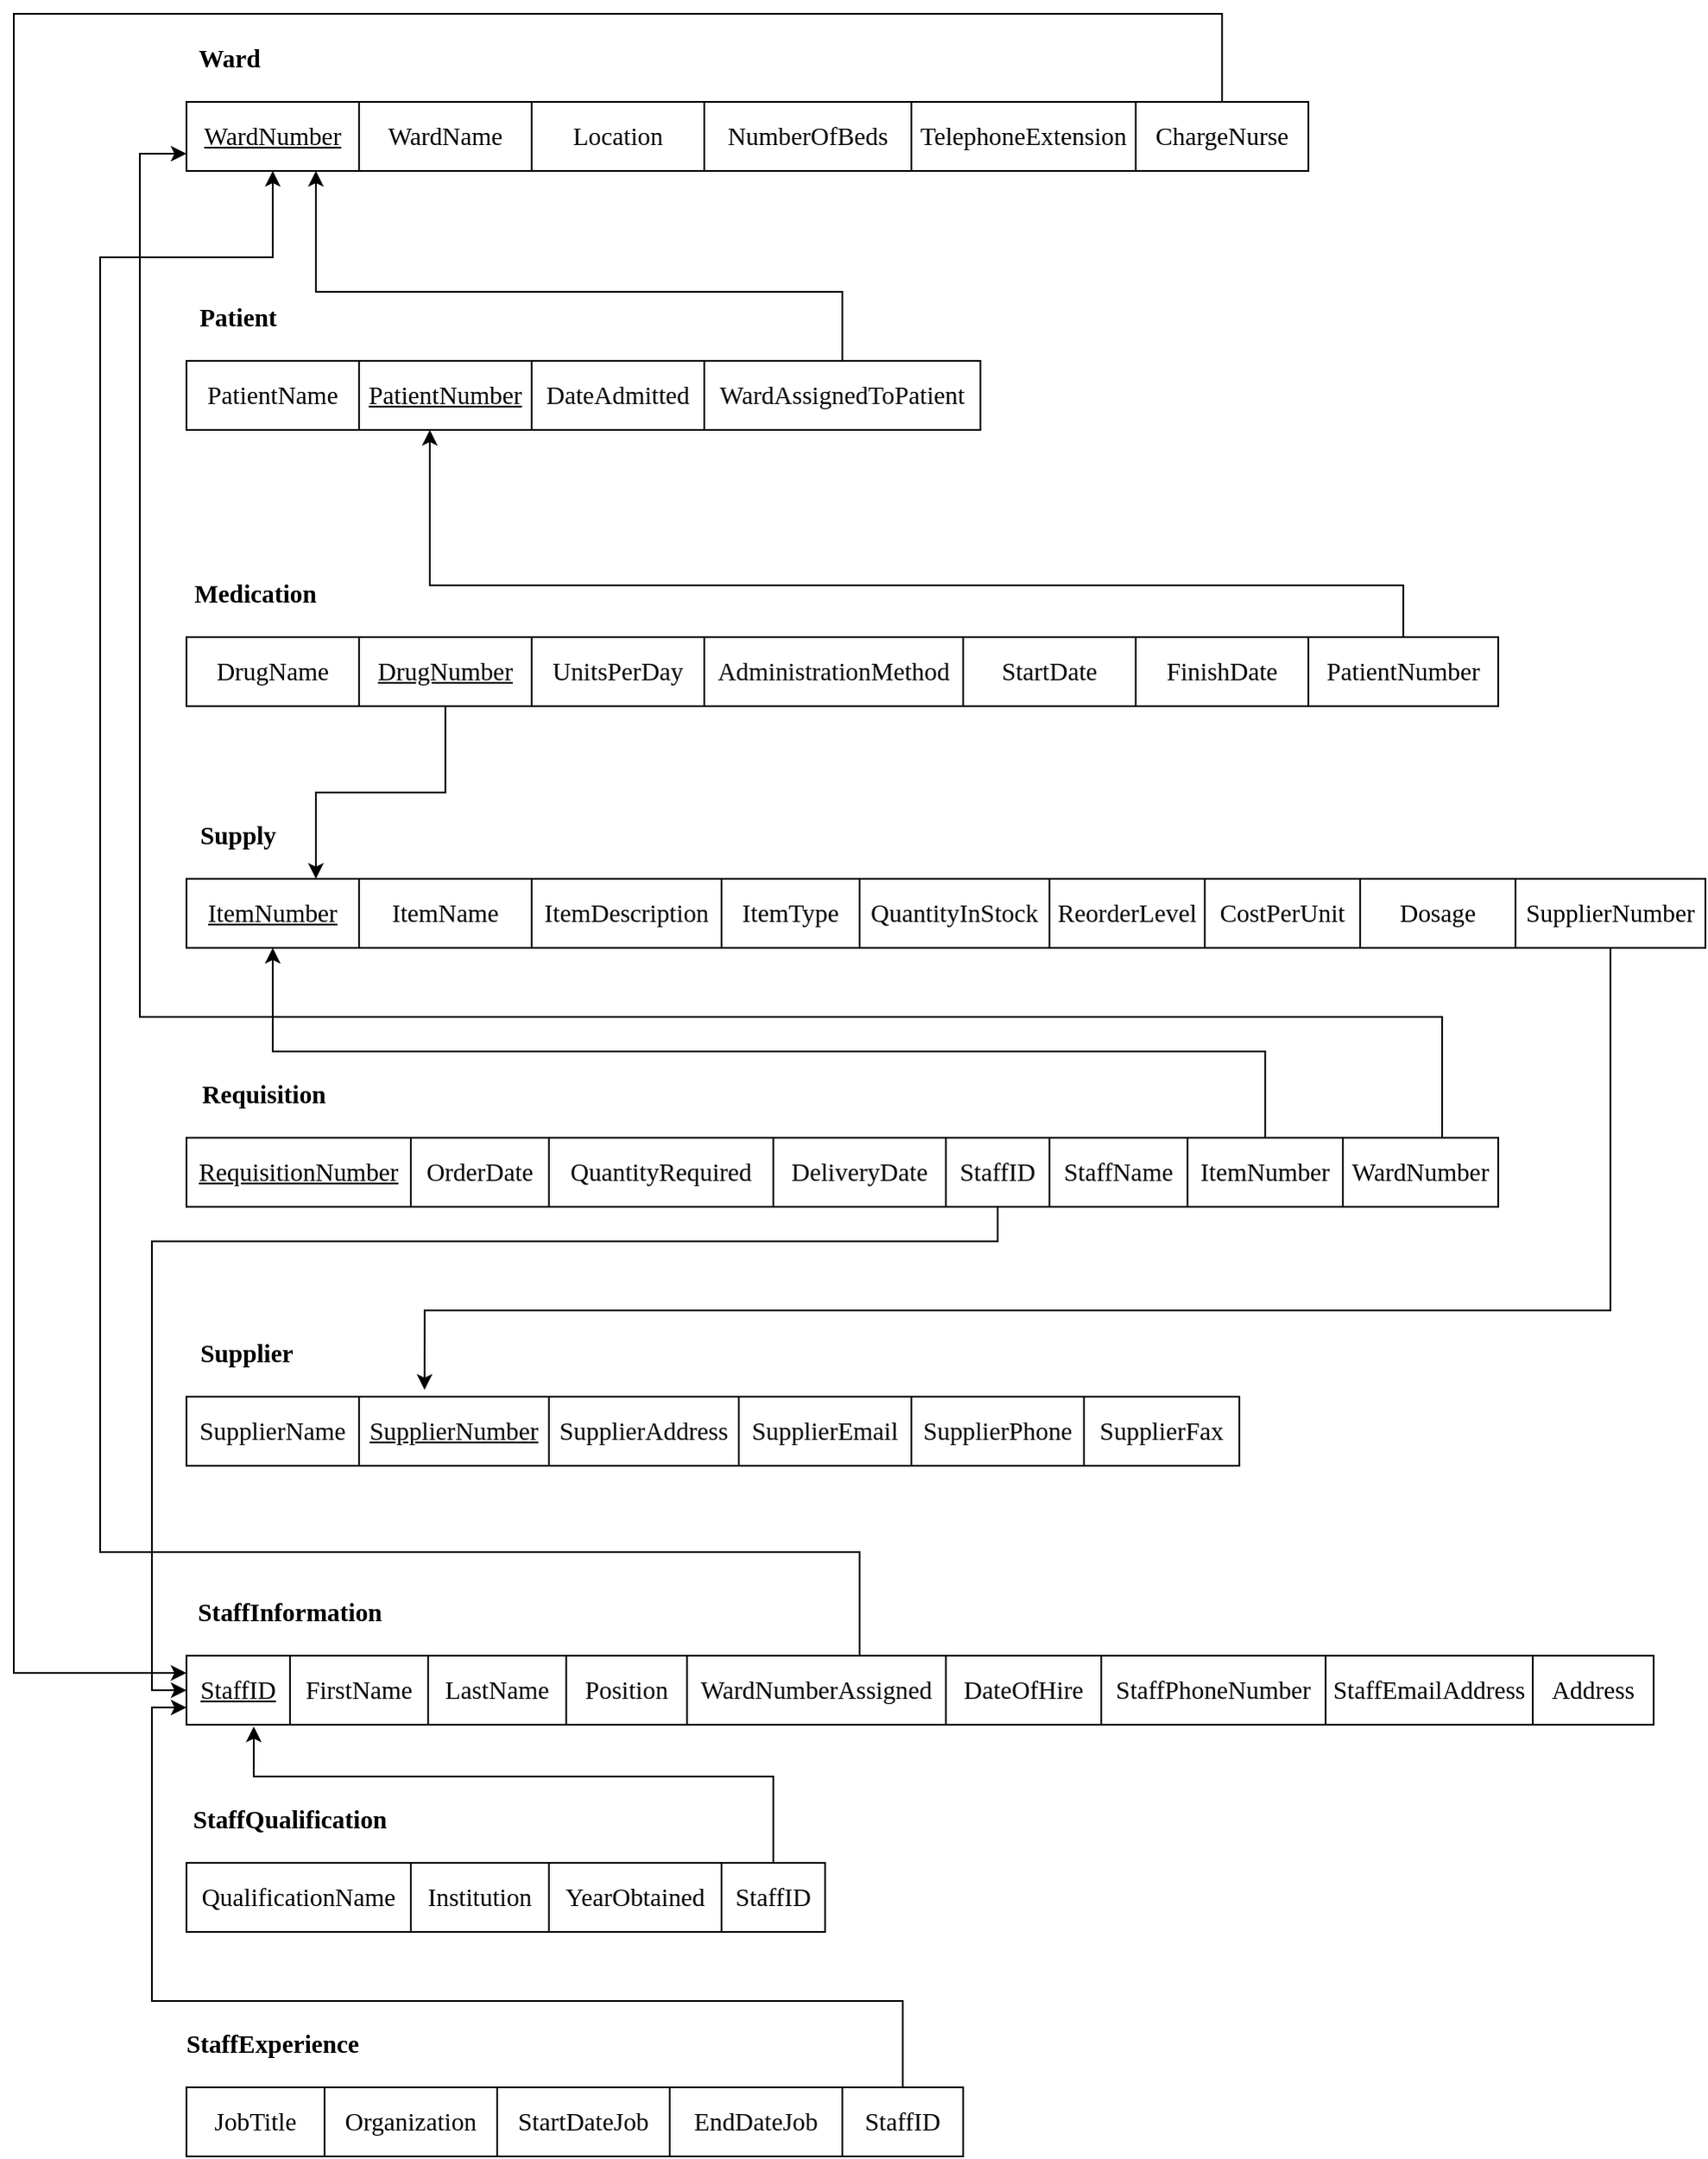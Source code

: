 <mxfile version="24.7.6">
  <diagram name="Page-1" id="jv1WP5SFTOlsAFJKKrRS">
    <mxGraphModel dx="3194" dy="1220" grid="0" gridSize="10" guides="1" tooltips="1" connect="1" arrows="1" fold="1" page="0" pageScale="1" pageWidth="850" pageHeight="1100" math="0" shadow="0">
      <root>
        <mxCell id="0" />
        <mxCell id="1" parent="0" />
        <mxCell id="ffuD4Am85o0PFUtIcCjc-2" value="&lt;meta charset=&quot;utf-8&quot;&gt;&lt;b id=&quot;docs-internal-guid-bde5469b-7fff-7dce-664b-73f8a101485c&quot; style=&quot;font-weight:normal;&quot;&gt;&lt;span style=&quot;font-size:11pt;font-family:&#39;Times New Roman&#39;,serif;color:#000000;background-color:transparent;font-weight:700;font-style:normal;font-variant:normal;text-decoration:none;vertical-align:baseline;white-space:pre;white-space:pre-wrap;&quot;&gt;Ward&lt;/span&gt;&lt;/b&gt;" style="text;html=1;align=center;verticalAlign=middle;whiteSpace=wrap;rounded=0;" parent="1" vertex="1">
          <mxGeometry x="30" y="40" width="50" height="30" as="geometry" />
        </mxCell>
        <mxCell id="ffuD4Am85o0PFUtIcCjc-3" value="&lt;span id=&quot;docs-internal-guid-41e13239-7fff-9dc4-43fc-0397a274672e&quot;&gt;&lt;span style=&quot;font-size: 11pt; font-family: &amp;quot;Times New Roman&amp;quot;, serif; background-color: transparent; font-variant-numeric: normal; font-variant-east-asian: normal; font-variant-alternates: normal; font-variant-position: normal; vertical-align: baseline; white-space-collapse: preserve;&quot;&gt;&lt;u&gt;WardNumber&lt;/u&gt;&lt;/span&gt;&lt;/span&gt;" style="rounded=0;whiteSpace=wrap;html=1;" parent="1" vertex="1">
          <mxGeometry x="30" y="80" width="100" height="40" as="geometry" />
        </mxCell>
        <mxCell id="ffuD4Am85o0PFUtIcCjc-4" value="&lt;span id=&quot;docs-internal-guid-fb7d3a1a-7fff-599e-5747-c892ab07156f&quot;&gt;&lt;span style=&quot;font-size: 11pt; font-family: &amp;quot;Times New Roman&amp;quot;, serif; background-color: transparent; font-variant-numeric: normal; font-variant-east-asian: normal; font-variant-alternates: normal; font-variant-position: normal; vertical-align: baseline; white-space-collapse: preserve;&quot;&gt;WardName&lt;/span&gt;&lt;/span&gt;" style="rounded=0;whiteSpace=wrap;html=1;" parent="1" vertex="1">
          <mxGeometry x="130" y="80" width="100" height="40" as="geometry" />
        </mxCell>
        <mxCell id="ffuD4Am85o0PFUtIcCjc-5" value="&lt;meta charset=&quot;utf-8&quot;&gt;&lt;b id=&quot;docs-internal-guid-17d0bb5a-7fff-77f2-faf1-413f0fad0dd0&quot; style=&quot;font-weight:normal;&quot;&gt;&lt;span style=&quot;font-size:11pt;font-family:&#39;Times New Roman&#39;,serif;color:#000000;background-color:transparent;font-weight:400;font-style:normal;font-variant:normal;text-decoration:none;vertical-align:baseline;white-space:pre;white-space:pre-wrap;&quot;&gt;Location&lt;/span&gt;&lt;/b&gt;" style="rounded=0;whiteSpace=wrap;html=1;" parent="1" vertex="1">
          <mxGeometry x="230" y="80" width="100" height="40" as="geometry" />
        </mxCell>
        <mxCell id="ffuD4Am85o0PFUtIcCjc-6" value="&lt;span id=&quot;docs-internal-guid-749a694e-7fff-8c47-843a-2599ee7819ce&quot;&gt;&lt;span style=&quot;font-size: 11pt; font-family: &amp;quot;Times New Roman&amp;quot;, serif; background-color: transparent; font-variant-numeric: normal; font-variant-east-asian: normal; font-variant-alternates: normal; font-variant-position: normal; vertical-align: baseline; white-space-collapse: preserve;&quot;&gt;NumberOfBeds&lt;/span&gt;&lt;/span&gt;" style="rounded=0;whiteSpace=wrap;html=1;" parent="1" vertex="1">
          <mxGeometry x="330" y="80" width="120" height="40" as="geometry" />
        </mxCell>
        <mxCell id="ffuD4Am85o0PFUtIcCjc-7" value="&lt;meta charset=&quot;utf-8&quot;&gt;&lt;b id=&quot;docs-internal-guid-7ae848d3-7fff-ab5d-6d83-be9697c6601c&quot; style=&quot;font-weight:normal;&quot;&gt;&lt;span style=&quot;font-size:11pt;font-family:&#39;Times New Roman&#39;,serif;color:#000000;background-color:transparent;font-weight:400;font-style:normal;font-variant:normal;text-decoration:none;vertical-align:baseline;white-space:pre;white-space:pre-wrap;&quot;&gt;TelephoneExtension&lt;/span&gt;&lt;/b&gt;" style="rounded=0;whiteSpace=wrap;html=1;" parent="1" vertex="1">
          <mxGeometry x="450" y="80" width="130" height="40" as="geometry" />
        </mxCell>
        <mxCell id="rEgYpryy_l66ZQ5Qum7H-7" style="edgeStyle=orthogonalEdgeStyle;rounded=0;orthogonalLoop=1;jettySize=auto;html=1;exitX=0.5;exitY=0;exitDx=0;exitDy=0;entryX=0;entryY=0.25;entryDx=0;entryDy=0;" edge="1" parent="1" source="ffuD4Am85o0PFUtIcCjc-8" target="ffuD4Am85o0PFUtIcCjc-60">
          <mxGeometry relative="1" as="geometry">
            <Array as="points">
              <mxPoint x="630" y="29" />
              <mxPoint x="-70" y="29" />
              <mxPoint x="-70" y="990" />
            </Array>
          </mxGeometry>
        </mxCell>
        <mxCell id="ffuD4Am85o0PFUtIcCjc-8" value="&lt;span id=&quot;docs-internal-guid-e61e535e-7fff-3cc0-13ae-21c7ba08b368&quot;&gt;&lt;span style=&quot;font-size: 11pt; font-family: &amp;quot;Times New Roman&amp;quot;, serif; background-color: transparent; font-variant-numeric: normal; font-variant-east-asian: normal; font-variant-alternates: normal; font-variant-position: normal; vertical-align: baseline; white-space-collapse: preserve;&quot;&gt;ChargeNurse&lt;/span&gt;&lt;/span&gt;" style="rounded=0;whiteSpace=wrap;html=1;fillColor=#FFFFFF;" parent="1" vertex="1">
          <mxGeometry x="580" y="80" width="100" height="40" as="geometry" />
        </mxCell>
        <mxCell id="ffuD4Am85o0PFUtIcCjc-10" value="&lt;span id=&quot;docs-internal-guid-56771546-7fff-e1c5-fb4f-1659b7dbcba8&quot;&gt;&lt;span style=&quot;font-size: 11pt; font-family: &amp;quot;Times New Roman&amp;quot;, serif; background-color: transparent; font-weight: 700; font-variant-numeric: normal; font-variant-east-asian: normal; font-variant-alternates: normal; font-variant-position: normal; vertical-align: baseline; white-space-collapse: preserve;&quot;&gt;Patient&lt;/span&gt;&lt;/span&gt;" style="text;html=1;align=center;verticalAlign=middle;whiteSpace=wrap;rounded=0;" parent="1" vertex="1">
          <mxGeometry x="30" y="190" width="60" height="30" as="geometry" />
        </mxCell>
        <mxCell id="ffuD4Am85o0PFUtIcCjc-11" value="&lt;span id=&quot;docs-internal-guid-092580f0-7fff-9e25-0f7a-073608dd31c8&quot;&gt;&lt;span style=&quot;font-size: 11pt; font-family: &amp;quot;Times New Roman&amp;quot;, serif; background-color: transparent; font-variant-numeric: normal; font-variant-east-asian: normal; font-variant-alternates: normal; font-variant-position: normal; vertical-align: baseline; white-space-collapse: preserve;&quot;&gt;PatientName&lt;/span&gt;&lt;/span&gt;" style="rounded=0;whiteSpace=wrap;html=1;" parent="1" vertex="1">
          <mxGeometry x="30" y="230" width="100" height="40" as="geometry" />
        </mxCell>
        <mxCell id="ffuD4Am85o0PFUtIcCjc-12" value="&lt;span id=&quot;docs-internal-guid-e93dbbd1-7fff-2a16-429a-38b26bf76225&quot;&gt;&lt;span style=&quot;font-size: 11pt; font-family: &amp;quot;Times New Roman&amp;quot;, serif; background-color: transparent; font-variant-numeric: normal; font-variant-east-asian: normal; font-variant-alternates: normal; font-variant-position: normal; vertical-align: baseline; white-space-collapse: preserve;&quot;&gt;&lt;u&gt;PatientNumber&lt;/u&gt;&lt;/span&gt;&lt;/span&gt;" style="rounded=0;whiteSpace=wrap;html=1;" parent="1" vertex="1">
          <mxGeometry x="130" y="230" width="100" height="40" as="geometry" />
        </mxCell>
        <mxCell id="ffuD4Am85o0PFUtIcCjc-13" value="&lt;span id=&quot;docs-internal-guid-169761a3-7fff-4d3c-7b37-3a3d9bdae963&quot;&gt;&lt;span style=&quot;font-size: 11pt; font-family: &amp;quot;Times New Roman&amp;quot;, serif; background-color: transparent; font-variant-numeric: normal; font-variant-east-asian: normal; font-variant-alternates: normal; font-variant-position: normal; vertical-align: baseline; white-space-collapse: preserve;&quot;&gt;DateAdmitted&lt;/span&gt;&lt;/span&gt;" style="rounded=0;whiteSpace=wrap;html=1;" parent="1" vertex="1">
          <mxGeometry x="230" y="230" width="100" height="40" as="geometry" />
        </mxCell>
        <mxCell id="ffuD4Am85o0PFUtIcCjc-72" style="edgeStyle=orthogonalEdgeStyle;rounded=0;orthogonalLoop=1;jettySize=auto;html=1;entryX=0.75;entryY=1;entryDx=0;entryDy=0;" parent="1" source="ffuD4Am85o0PFUtIcCjc-14" target="ffuD4Am85o0PFUtIcCjc-3" edge="1">
          <mxGeometry relative="1" as="geometry">
            <Array as="points">
              <mxPoint x="410" y="190" />
              <mxPoint x="105" y="190" />
            </Array>
          </mxGeometry>
        </mxCell>
        <mxCell id="ffuD4Am85o0PFUtIcCjc-14" value="&lt;span id=&quot;docs-internal-guid-df02c033-7fff-10c9-dca2-648c4f2e73a1&quot;&gt;&lt;span style=&quot;font-size: 11pt; font-family: &amp;quot;Times New Roman&amp;quot;, serif; background-color: transparent; font-variant-numeric: normal; font-variant-east-asian: normal; font-variant-alternates: normal; font-variant-position: normal; vertical-align: baseline; white-space-collapse: preserve;&quot;&gt;WardAssignedToPatient&lt;/span&gt;&lt;/span&gt;" style="rounded=0;whiteSpace=wrap;html=1;fillColor=#FFFFFF;" parent="1" vertex="1">
          <mxGeometry x="330" y="230" width="160" height="40" as="geometry" />
        </mxCell>
        <mxCell id="ffuD4Am85o0PFUtIcCjc-18" value="&lt;span id=&quot;docs-internal-guid-d491dd1d-7fff-1a65-8834-58b1167fa43b&quot;&gt;&lt;span style=&quot;font-size: 11pt; font-family: &amp;quot;Times New Roman&amp;quot;, serif; background-color: transparent; font-weight: 700; font-variant-numeric: normal; font-variant-east-asian: normal; font-variant-alternates: normal; font-variant-position: normal; vertical-align: baseline; white-space-collapse: preserve;&quot;&gt;Medication&lt;/span&gt;&lt;/span&gt;" style="text;html=1;align=center;verticalAlign=middle;whiteSpace=wrap;rounded=0;" parent="1" vertex="1">
          <mxGeometry x="10" y="350" width="120" height="30" as="geometry" />
        </mxCell>
        <mxCell id="ffuD4Am85o0PFUtIcCjc-20" value="&lt;span id=&quot;docs-internal-guid-c4778a1d-7fff-1902-ff07-594f4173229c&quot;&gt;&lt;span style=&quot;font-size: 11pt; font-family: &amp;quot;Times New Roman&amp;quot;, serif; background-color: transparent; font-variant-numeric: normal; font-variant-east-asian: normal; font-variant-alternates: normal; font-variant-position: normal; vertical-align: baseline; white-space-collapse: preserve;&quot;&gt;DrugName&lt;/span&gt;&lt;/span&gt;" style="rounded=0;whiteSpace=wrap;html=1;" parent="1" vertex="1">
          <mxGeometry x="30" y="390" width="100" height="40" as="geometry" />
        </mxCell>
        <mxCell id="rEgYpryy_l66ZQ5Qum7H-3" style="edgeStyle=orthogonalEdgeStyle;rounded=0;orthogonalLoop=1;jettySize=auto;html=1;exitX=0.5;exitY=1;exitDx=0;exitDy=0;entryX=0.75;entryY=0;entryDx=0;entryDy=0;" edge="1" parent="1" source="ffuD4Am85o0PFUtIcCjc-21" target="ffuD4Am85o0PFUtIcCjc-29">
          <mxGeometry relative="1" as="geometry" />
        </mxCell>
        <mxCell id="ffuD4Am85o0PFUtIcCjc-21" value="&lt;span id=&quot;docs-internal-guid-d0d6bb12-7fff-5c5c-6c6c-f8e5e1e1c827&quot;&gt;&lt;span style=&quot;font-size: 11pt; font-family: &amp;quot;Times New Roman&amp;quot;, serif; background-color: transparent; font-variant-numeric: normal; font-variant-east-asian: normal; font-variant-alternates: normal; font-variant-position: normal; vertical-align: baseline; white-space-collapse: preserve;&quot;&gt;&lt;u&gt;DrugNumber&lt;/u&gt;&lt;/span&gt;&lt;/span&gt;" style="rounded=0;whiteSpace=wrap;html=1;" parent="1" vertex="1">
          <mxGeometry x="130" y="390" width="100" height="40" as="geometry" />
        </mxCell>
        <mxCell id="ffuD4Am85o0PFUtIcCjc-22" value="&lt;span id=&quot;docs-internal-guid-99f4549d-7fff-9073-42e2-fa7a9a6095e8&quot;&gt;&lt;span style=&quot;font-size: 11pt; font-family: &amp;quot;Times New Roman&amp;quot;, serif; background-color: transparent; font-variant-numeric: normal; font-variant-east-asian: normal; font-variant-alternates: normal; font-variant-position: normal; vertical-align: baseline; white-space-collapse: preserve;&quot;&gt;UnitsPerDay&lt;/span&gt;&lt;/span&gt;" style="rounded=0;whiteSpace=wrap;html=1;" parent="1" vertex="1">
          <mxGeometry x="230" y="390" width="100" height="40" as="geometry" />
        </mxCell>
        <mxCell id="ffuD4Am85o0PFUtIcCjc-23" value="&lt;span id=&quot;docs-internal-guid-f2a88548-7fff-c58b-f74b-f86076fee86e&quot;&gt;&lt;span style=&quot;font-size: 11pt; font-family: &amp;quot;Times New Roman&amp;quot;, serif; background-color: transparent; font-variant-numeric: normal; font-variant-east-asian: normal; font-variant-alternates: normal; font-variant-position: normal; vertical-align: baseline; white-space-collapse: preserve;&quot;&gt;AdministrationMethod&lt;/span&gt;&lt;/span&gt;" style="rounded=0;whiteSpace=wrap;html=1;" parent="1" vertex="1">
          <mxGeometry x="330" y="390" width="150" height="40" as="geometry" />
        </mxCell>
        <mxCell id="ffuD4Am85o0PFUtIcCjc-24" value="&lt;span id=&quot;docs-internal-guid-42758c1f-7fff-45c8-cbec-74ae68188be7&quot;&gt;&lt;span style=&quot;font-size: 11pt; font-family: &amp;quot;Times New Roman&amp;quot;, serif; background-color: transparent; font-variant-numeric: normal; font-variant-east-asian: normal; font-variant-alternates: normal; font-variant-position: normal; vertical-align: baseline; white-space-collapse: preserve;&quot;&gt;StartDate&lt;/span&gt;&lt;/span&gt;" style="rounded=0;whiteSpace=wrap;html=1;" parent="1" vertex="1">
          <mxGeometry x="480" y="390" width="100" height="40" as="geometry" />
        </mxCell>
        <mxCell id="ffuD4Am85o0PFUtIcCjc-25" value="&lt;span id=&quot;docs-internal-guid-91afe797-7fff-6125-e152-e2b7612833c4&quot;&gt;&lt;span style=&quot;font-size: 11pt; font-family: &amp;quot;Times New Roman&amp;quot;, serif; background-color: transparent; font-variant-numeric: normal; font-variant-east-asian: normal; font-variant-alternates: normal; font-variant-position: normal; vertical-align: baseline; white-space-collapse: preserve;&quot;&gt;FinishDate&lt;/span&gt;&lt;/span&gt;" style="rounded=0;whiteSpace=wrap;html=1;" parent="1" vertex="1">
          <mxGeometry x="580" y="390" width="100" height="40" as="geometry" />
        </mxCell>
        <mxCell id="ffuD4Am85o0PFUtIcCjc-27" style="edgeStyle=orthogonalEdgeStyle;rounded=0;orthogonalLoop=1;jettySize=auto;html=1;" parent="1" source="ffuD4Am85o0PFUtIcCjc-26" target="ffuD4Am85o0PFUtIcCjc-12" edge="1">
          <mxGeometry relative="1" as="geometry">
            <mxPoint x="170" y="330" as="targetPoint" />
            <Array as="points">
              <mxPoint x="735" y="360" />
              <mxPoint x="171" y="360" />
            </Array>
          </mxGeometry>
        </mxCell>
        <mxCell id="ffuD4Am85o0PFUtIcCjc-26" value="&lt;span id=&quot;docs-internal-guid-ca38ff69-7fff-002c-a29d-499a0e920f49&quot;&gt;&lt;span style=&quot;font-size: 11pt; font-family: &amp;quot;Times New Roman&amp;quot;, serif; background-color: transparent; font-variant-numeric: normal; font-variant-east-asian: normal; font-variant-alternates: normal; font-variant-position: normal; vertical-align: baseline; white-space-collapse: preserve;&quot;&gt;PatientNumber&lt;/span&gt;&lt;/span&gt;" style="rounded=0;whiteSpace=wrap;html=1;fillColor=#FFFFFF;" parent="1" vertex="1">
          <mxGeometry x="680" y="390" width="110" height="40" as="geometry" />
        </mxCell>
        <mxCell id="ffuD4Am85o0PFUtIcCjc-28" value="&lt;span id=&quot;docs-internal-guid-865164e1-7fff-536b-630a-ae7543a740ad&quot;&gt;&lt;span style=&quot;font-size: 11pt; font-family: &amp;quot;Times New Roman&amp;quot;, serif; background-color: transparent; font-weight: 700; font-variant-numeric: normal; font-variant-east-asian: normal; font-variant-alternates: normal; font-variant-position: normal; vertical-align: baseline; white-space-collapse: preserve;&quot;&gt;Supply&lt;/span&gt;&lt;/span&gt;" style="text;html=1;align=center;verticalAlign=middle;whiteSpace=wrap;rounded=0;" parent="1" vertex="1">
          <mxGeometry x="30" y="490" width="60" height="30" as="geometry" />
        </mxCell>
        <mxCell id="ffuD4Am85o0PFUtIcCjc-29" value="&lt;span id=&quot;docs-internal-guid-f0b71ea3-7fff-c154-ad8c-df24c6bcd8be&quot;&gt;&lt;span style=&quot;font-size: 11pt; font-family: &amp;quot;Times New Roman&amp;quot;, serif; background-color: transparent; font-variant-numeric: normal; font-variant-east-asian: normal; font-variant-alternates: normal; font-variant-position: normal; vertical-align: baseline; white-space-collapse: preserve;&quot;&gt;&lt;u&gt;ItemNumber&lt;/u&gt;&lt;/span&gt;&lt;/span&gt;" style="rounded=0;whiteSpace=wrap;html=1;" parent="1" vertex="1">
          <mxGeometry x="30" y="530" width="100" height="40" as="geometry" />
        </mxCell>
        <mxCell id="ffuD4Am85o0PFUtIcCjc-30" value="&lt;span id=&quot;docs-internal-guid-1dceadeb-7fff-ee25-7864-8fc462aa21e5&quot;&gt;&lt;span style=&quot;font-size: 11pt; font-family: &amp;quot;Times New Roman&amp;quot;, serif; background-color: transparent; font-variant-numeric: normal; font-variant-east-asian: normal; font-variant-alternates: normal; font-variant-position: normal; vertical-align: baseline; white-space-collapse: preserve;&quot;&gt;ItemName&lt;/span&gt;&lt;/span&gt;" style="rounded=0;whiteSpace=wrap;html=1;" parent="1" vertex="1">
          <mxGeometry x="130" y="530" width="100" height="40" as="geometry" />
        </mxCell>
        <mxCell id="ffuD4Am85o0PFUtIcCjc-31" value="&lt;span id=&quot;docs-internal-guid-0aad42d7-7fff-1c0c-1530-8333f3e3d17d&quot;&gt;&lt;span style=&quot;font-size: 11pt; font-family: &amp;quot;Times New Roman&amp;quot;, serif; background-color: transparent; font-variant-numeric: normal; font-variant-east-asian: normal; font-variant-alternates: normal; font-variant-position: normal; vertical-align: baseline; white-space-collapse: preserve;&quot;&gt;ItemDescription&lt;/span&gt;&lt;/span&gt;" style="rounded=0;whiteSpace=wrap;html=1;" parent="1" vertex="1">
          <mxGeometry x="230" y="530" width="110" height="40" as="geometry" />
        </mxCell>
        <mxCell id="ffuD4Am85o0PFUtIcCjc-32" value="&lt;span id=&quot;docs-internal-guid-1a09957e-7fff-6887-7a09-41e6d8d26cf8&quot;&gt;&lt;span style=&quot;font-size: 11pt; font-family: &amp;quot;Times New Roman&amp;quot;, serif; background-color: transparent; font-variant-numeric: normal; font-variant-east-asian: normal; font-variant-alternates: normal; font-variant-position: normal; vertical-align: baseline; white-space-collapse: preserve;&quot;&gt;ItemType&lt;/span&gt;&lt;/span&gt;" style="rounded=0;whiteSpace=wrap;html=1;" parent="1" vertex="1">
          <mxGeometry x="340" y="530" width="80" height="40" as="geometry" />
        </mxCell>
        <mxCell id="ffuD4Am85o0PFUtIcCjc-33" value="&lt;span id=&quot;docs-internal-guid-a2442c7e-7fff-c245-6b01-64274d76dd9d&quot;&gt;&lt;span style=&quot;font-size: 11pt; font-family: &amp;quot;Times New Roman&amp;quot;, serif; background-color: transparent; font-variant-numeric: normal; font-variant-east-asian: normal; font-variant-alternates: normal; font-variant-position: normal; vertical-align: baseline; white-space-collapse: preserve;&quot;&gt;QuantityInStock&lt;/span&gt;&lt;/span&gt;" style="rounded=0;whiteSpace=wrap;html=1;" parent="1" vertex="1">
          <mxGeometry x="420" y="530" width="110" height="40" as="geometry" />
        </mxCell>
        <mxCell id="ffuD4Am85o0PFUtIcCjc-34" value="&lt;span id=&quot;docs-internal-guid-c53e4604-7fff-1a79-1c86-f24eaeb138d1&quot;&gt;&lt;span style=&quot;font-size: 11pt; font-family: &amp;quot;Times New Roman&amp;quot;, serif; background-color: transparent; font-variant-numeric: normal; font-variant-east-asian: normal; font-variant-alternates: normal; font-variant-position: normal; vertical-align: baseline; white-space-collapse: preserve;&quot;&gt;ReorderLevel&lt;/span&gt;&lt;/span&gt;" style="rounded=0;whiteSpace=wrap;html=1;" parent="1" vertex="1">
          <mxGeometry x="530" y="530" width="90" height="40" as="geometry" />
        </mxCell>
        <mxCell id="ffuD4Am85o0PFUtIcCjc-35" value="&lt;span id=&quot;docs-internal-guid-6a8dc89b-7fff-4b3f-d769-401c9a509790&quot;&gt;&lt;span style=&quot;font-size: 11pt; font-family: &amp;quot;Times New Roman&amp;quot;, serif; background-color: transparent; font-variant-numeric: normal; font-variant-east-asian: normal; font-variant-alternates: normal; font-variant-position: normal; vertical-align: baseline; white-space-collapse: preserve;&quot;&gt;CostPerUnit&lt;/span&gt;&lt;/span&gt;" style="rounded=0;whiteSpace=wrap;html=1;" parent="1" vertex="1">
          <mxGeometry x="620" y="530" width="90" height="40" as="geometry" />
        </mxCell>
        <mxCell id="ffuD4Am85o0PFUtIcCjc-36" value="&lt;span id=&quot;docs-internal-guid-d28dbc80-7fff-86ce-b104-4799b28590f9&quot;&gt;&lt;span style=&quot;font-size: 11pt; font-family: &amp;quot;Times New Roman&amp;quot;, serif; background-color: transparent; font-variant-numeric: normal; font-variant-east-asian: normal; font-variant-alternates: normal; font-variant-position: normal; vertical-align: baseline; white-space-collapse: preserve;&quot;&gt;Dosage&lt;/span&gt;&lt;/span&gt;" style="rounded=0;whiteSpace=wrap;html=1;" parent="1" vertex="1">
          <mxGeometry x="710" y="530" width="90" height="40" as="geometry" />
        </mxCell>
        <mxCell id="ffuD4Am85o0PFUtIcCjc-58" style="edgeStyle=orthogonalEdgeStyle;rounded=0;orthogonalLoop=1;jettySize=auto;html=1;entryX=0.345;entryY=-0.1;entryDx=0;entryDy=0;entryPerimeter=0;" parent="1" source="ffuD4Am85o0PFUtIcCjc-37" target="ffuD4Am85o0PFUtIcCjc-52" edge="1">
          <mxGeometry relative="1" as="geometry">
            <mxPoint x="855" y="800" as="targetPoint" />
            <Array as="points">
              <mxPoint x="855" y="780" />
              <mxPoint x="168" y="780" />
            </Array>
          </mxGeometry>
        </mxCell>
        <mxCell id="ffuD4Am85o0PFUtIcCjc-37" value="&lt;span id=&quot;docs-internal-guid-62782f84-7fff-0291-1cc7-52c6a01435f1&quot;&gt;&lt;span style=&quot;font-size: 11pt; font-family: &amp;quot;Times New Roman&amp;quot;, serif; background-color: transparent; font-variant-numeric: normal; font-variant-east-asian: normal; font-variant-alternates: normal; font-variant-position: normal; vertical-align: baseline; white-space-collapse: preserve;&quot;&gt;SupplierNumber&lt;/span&gt;&lt;/span&gt;" style="rounded=0;whiteSpace=wrap;html=1;fillColor=#FFFFFF;" parent="1" vertex="1">
          <mxGeometry x="800" y="530" width="110" height="40" as="geometry" />
        </mxCell>
        <mxCell id="ffuD4Am85o0PFUtIcCjc-38" value="&lt;span id=&quot;docs-internal-guid-c8648665-7fff-dca6-f7c2-a2f30518282b&quot;&gt;&lt;span style=&quot;font-size: 11pt; font-family: &amp;quot;Times New Roman&amp;quot;, serif; background-color: transparent; font-weight: 700; font-variant-numeric: normal; font-variant-east-asian: normal; font-variant-alternates: normal; font-variant-position: normal; vertical-align: baseline; white-space-collapse: preserve;&quot;&gt;Requisition&lt;/span&gt;&lt;/span&gt;" style="text;html=1;align=center;verticalAlign=middle;whiteSpace=wrap;rounded=0;" parent="1" vertex="1">
          <mxGeometry x="30" y="640" width="90" height="30" as="geometry" />
        </mxCell>
        <mxCell id="ffuD4Am85o0PFUtIcCjc-40" value="&lt;span id=&quot;docs-internal-guid-07878b4a-7fff-ea32-074c-fd8e263996a4&quot;&gt;&lt;span style=&quot;font-size: 11pt; font-family: &amp;quot;Times New Roman&amp;quot;, serif; background-color: transparent; font-variant-numeric: normal; font-variant-east-asian: normal; font-variant-alternates: normal; font-variant-position: normal; vertical-align: baseline; white-space-collapse: preserve;&quot;&gt;&lt;u&gt;RequisitionNumber&lt;/u&gt;&lt;/span&gt;&lt;/span&gt;" style="rounded=0;whiteSpace=wrap;html=1;" parent="1" vertex="1">
          <mxGeometry x="30" y="680" width="130" height="40" as="geometry" />
        </mxCell>
        <mxCell id="ffuD4Am85o0PFUtIcCjc-41" value="&lt;span id=&quot;docs-internal-guid-2fbad90b-7fff-3211-59f4-31aec9e19cd3&quot;&gt;&lt;span style=&quot;font-size: 11pt; font-family: &amp;quot;Times New Roman&amp;quot;, serif; background-color: transparent; font-variant-numeric: normal; font-variant-east-asian: normal; font-variant-alternates: normal; font-variant-position: normal; vertical-align: baseline; white-space-collapse: preserve;&quot;&gt;OrderDate&lt;/span&gt;&lt;/span&gt;" style="rounded=0;whiteSpace=wrap;html=1;" parent="1" vertex="1">
          <mxGeometry x="160" y="680" width="80" height="40" as="geometry" />
        </mxCell>
        <mxCell id="ffuD4Am85o0PFUtIcCjc-42" value="&lt;span id=&quot;docs-internal-guid-52797d79-7fff-7d7d-63b4-c49b1ad6a209&quot;&gt;&lt;span style=&quot;font-size: 11pt; font-family: &amp;quot;Times New Roman&amp;quot;, serif; background-color: transparent; font-variant-numeric: normal; font-variant-east-asian: normal; font-variant-alternates: normal; font-variant-position: normal; vertical-align: baseline; white-space-collapse: preserve;&quot;&gt;QuantityRequired&lt;/span&gt;&lt;/span&gt;" style="rounded=0;whiteSpace=wrap;html=1;" parent="1" vertex="1">
          <mxGeometry x="240" y="680" width="130" height="40" as="geometry" />
        </mxCell>
        <mxCell id="ffuD4Am85o0PFUtIcCjc-43" value="&lt;span id=&quot;docs-internal-guid-4687812a-7fff-b5b4-b1af-88b20d1ca93a&quot;&gt;&lt;span style=&quot;font-size: 11pt; font-family: &amp;quot;Times New Roman&amp;quot;, serif; background-color: transparent; font-variant-numeric: normal; font-variant-east-asian: normal; font-variant-alternates: normal; font-variant-position: normal; vertical-align: baseline; white-space-collapse: preserve;&quot;&gt;DeliveryDate&lt;/span&gt;&lt;/span&gt;" style="rounded=0;whiteSpace=wrap;html=1;" parent="1" vertex="1">
          <mxGeometry x="370" y="680" width="100" height="40" as="geometry" />
        </mxCell>
        <mxCell id="ffuD4Am85o0PFUtIcCjc-76" style="edgeStyle=orthogonalEdgeStyle;rounded=0;orthogonalLoop=1;jettySize=auto;html=1;" parent="1" source="ffuD4Am85o0PFUtIcCjc-44" target="ffuD4Am85o0PFUtIcCjc-60" edge="1">
          <mxGeometry relative="1" as="geometry">
            <Array as="points">
              <mxPoint x="500" y="740" />
              <mxPoint x="10" y="740" />
              <mxPoint x="10" y="1000" />
            </Array>
          </mxGeometry>
        </mxCell>
        <mxCell id="ffuD4Am85o0PFUtIcCjc-44" value="&lt;span id=&quot;docs-internal-guid-58b3b0bf-7fff-f5e4-a6a2-b41f232fb3ee&quot;&gt;&lt;span style=&quot;font-size: 11pt; font-family: &amp;quot;Times New Roman&amp;quot;, serif; background-color: transparent; font-variant-numeric: normal; font-variant-east-asian: normal; font-variant-alternates: normal; font-variant-position: normal; vertical-align: baseline; white-space-collapse: preserve;&quot;&gt;StaffID&lt;/span&gt;&lt;/span&gt;" style="rounded=0;whiteSpace=wrap;html=1;fillColor=#FFFFFF;" parent="1" vertex="1">
          <mxGeometry x="470" y="680" width="60" height="40" as="geometry" />
        </mxCell>
        <mxCell id="ffuD4Am85o0PFUtIcCjc-45" value="&lt;span id=&quot;docs-internal-guid-2d89fa47-7fff-56fe-9724-44c056f4bdfa&quot;&gt;&lt;span style=&quot;font-size: 11pt; font-family: &amp;quot;Times New Roman&amp;quot;, serif; background-color: transparent; font-variant-numeric: normal; font-variant-east-asian: normal; font-variant-alternates: normal; font-variant-position: normal; vertical-align: baseline; white-space-collapse: preserve;&quot;&gt;StaffName&lt;/span&gt;&lt;/span&gt;" style="rounded=0;whiteSpace=wrap;html=1;" parent="1" vertex="1">
          <mxGeometry x="530" y="680" width="80" height="40" as="geometry" />
        </mxCell>
        <mxCell id="ffuD4Am85o0PFUtIcCjc-48" style="edgeStyle=orthogonalEdgeStyle;rounded=0;orthogonalLoop=1;jettySize=auto;html=1;entryX=0.5;entryY=1;entryDx=0;entryDy=0;" parent="1" source="ffuD4Am85o0PFUtIcCjc-46" target="ffuD4Am85o0PFUtIcCjc-29" edge="1">
          <mxGeometry relative="1" as="geometry">
            <Array as="points">
              <mxPoint x="655" y="630" />
              <mxPoint x="80" y="630" />
            </Array>
          </mxGeometry>
        </mxCell>
        <mxCell id="ffuD4Am85o0PFUtIcCjc-46" value="&lt;span id=&quot;docs-internal-guid-a10e6783-7fff-a3bc-cf3c-5f2956785b94&quot;&gt;&lt;span style=&quot;font-size: 11pt; font-family: &amp;quot;Times New Roman&amp;quot;, serif; background-color: transparent; font-variant-numeric: normal; font-variant-east-asian: normal; font-variant-alternates: normal; font-variant-position: normal; vertical-align: baseline; white-space-collapse: preserve;&quot;&gt;ItemNumber&lt;/span&gt;&lt;/span&gt;" style="rounded=0;whiteSpace=wrap;html=1;fillColor=#FFFFFF;" parent="1" vertex="1">
          <mxGeometry x="610" y="680" width="90" height="40" as="geometry" />
        </mxCell>
        <mxCell id="ffuD4Am85o0PFUtIcCjc-49" style="edgeStyle=orthogonalEdgeStyle;rounded=0;orthogonalLoop=1;jettySize=auto;html=1;" parent="1" edge="1">
          <mxGeometry relative="1" as="geometry">
            <mxPoint x="30" y="110" as="targetPoint" />
            <mxPoint x="757.5" y="680" as="sourcePoint" />
            <Array as="points">
              <mxPoint x="758" y="610" />
              <mxPoint x="3" y="610" />
              <mxPoint x="3" y="110" />
            </Array>
          </mxGeometry>
        </mxCell>
        <mxCell id="ffuD4Am85o0PFUtIcCjc-47" value="&lt;span id=&quot;docs-internal-guid-fb5cf833-7fff-eb8c-acb0-e2e7cff8068f&quot;&gt;&lt;span style=&quot;font-size: 11pt; font-family: &amp;quot;Times New Roman&amp;quot;, serif; background-color: transparent; font-variant-numeric: normal; font-variant-east-asian: normal; font-variant-alternates: normal; font-variant-position: normal; vertical-align: baseline; white-space-collapse: preserve;&quot;&gt;WardNumber&lt;/span&gt;&lt;/span&gt;" style="rounded=0;whiteSpace=wrap;html=1;fillColor=#FFFFFF;" parent="1" vertex="1">
          <mxGeometry x="700" y="680" width="90" height="40" as="geometry" />
        </mxCell>
        <mxCell id="ffuD4Am85o0PFUtIcCjc-50" value="&lt;span id=&quot;docs-internal-guid-482771cb-7fff-8f34-e077-21c1777b6e77&quot;&gt;&lt;span style=&quot;font-size: 11pt; font-family: &amp;quot;Times New Roman&amp;quot;, serif; background-color: transparent; font-weight: 700; font-variant-numeric: normal; font-variant-east-asian: normal; font-variant-alternates: normal; font-variant-position: normal; vertical-align: baseline; white-space-collapse: preserve;&quot;&gt;Supplier&lt;/span&gt;&lt;/span&gt;" style="text;html=1;align=center;verticalAlign=middle;whiteSpace=wrap;rounded=0;" parent="1" vertex="1">
          <mxGeometry x="30" y="790" width="70" height="30" as="geometry" />
        </mxCell>
        <mxCell id="ffuD4Am85o0PFUtIcCjc-51" value="&lt;span id=&quot;docs-internal-guid-12035551-7fff-032c-301b-ef8d3c163940&quot;&gt;&lt;span style=&quot;font-size: 11pt; font-family: &amp;quot;Times New Roman&amp;quot;, serif; background-color: transparent; font-variant-numeric: normal; font-variant-east-asian: normal; font-variant-alternates: normal; font-variant-position: normal; vertical-align: baseline; white-space-collapse: preserve;&quot;&gt;SupplierName&lt;/span&gt;&lt;/span&gt;" style="rounded=0;whiteSpace=wrap;html=1;" parent="1" vertex="1">
          <mxGeometry x="30" y="830" width="100" height="40" as="geometry" />
        </mxCell>
        <mxCell id="ffuD4Am85o0PFUtIcCjc-52" value="&lt;span id=&quot;docs-internal-guid-42995cc0-7fff-3967-428f-3809fedce193&quot;&gt;&lt;span style=&quot;font-size: 11pt; font-family: &amp;quot;Times New Roman&amp;quot;, serif; background-color: transparent; font-variant-numeric: normal; font-variant-east-asian: normal; font-variant-alternates: normal; font-variant-position: normal; vertical-align: baseline; white-space-collapse: preserve;&quot;&gt;&lt;u&gt;SupplierNumber&lt;/u&gt;&lt;/span&gt;&lt;/span&gt;" style="rounded=0;whiteSpace=wrap;html=1;" parent="1" vertex="1">
          <mxGeometry x="130" y="830" width="110" height="40" as="geometry" />
        </mxCell>
        <mxCell id="ffuD4Am85o0PFUtIcCjc-53" value="&lt;span id=&quot;docs-internal-guid-31a59707-7fff-81ea-f20d-effb726544c3&quot;&gt;&lt;span style=&quot;font-size: 11pt; font-family: &amp;quot;Times New Roman&amp;quot;, serif; background-color: transparent; font-variant-numeric: normal; font-variant-east-asian: normal; font-variant-alternates: normal; font-variant-position: normal; vertical-align: baseline; white-space-collapse: preserve;&quot;&gt;SupplierAddress&lt;/span&gt;&lt;/span&gt;" style="rounded=0;whiteSpace=wrap;html=1;" parent="1" vertex="1">
          <mxGeometry x="240" y="830" width="110" height="40" as="geometry" />
        </mxCell>
        <mxCell id="ffuD4Am85o0PFUtIcCjc-54" value="&lt;span id=&quot;docs-internal-guid-0fb1dd5a-7fff-ba37-be2c-b02d3e66dea9&quot;&gt;&lt;span style=&quot;font-size: 11pt; font-family: &amp;quot;Times New Roman&amp;quot;, serif; background-color: transparent; font-variant-numeric: normal; font-variant-east-asian: normal; font-variant-alternates: normal; font-variant-position: normal; vertical-align: baseline; white-space-collapse: preserve;&quot;&gt;SupplierEmail&lt;/span&gt;&lt;/span&gt;" style="rounded=0;whiteSpace=wrap;html=1;" parent="1" vertex="1">
          <mxGeometry x="350" y="830" width="100" height="40" as="geometry" />
        </mxCell>
        <mxCell id="ffuD4Am85o0PFUtIcCjc-55" value="&lt;span id=&quot;docs-internal-guid-88709d83-7fff-f01d-c499-20d24d284fc0&quot;&gt;&lt;span style=&quot;font-size: 11pt; font-family: &amp;quot;Times New Roman&amp;quot;, serif; background-color: transparent; font-variant-numeric: normal; font-variant-east-asian: normal; font-variant-alternates: normal; font-variant-position: normal; vertical-align: baseline; white-space-collapse: preserve;&quot;&gt;SupplierPhone&lt;/span&gt;&lt;/span&gt;" style="rounded=0;whiteSpace=wrap;html=1;" parent="1" vertex="1">
          <mxGeometry x="450" y="830" width="100" height="40" as="geometry" />
        </mxCell>
        <mxCell id="ffuD4Am85o0PFUtIcCjc-56" value="&lt;span id=&quot;docs-internal-guid-e4e5b7ee-7fff-1855-eb9c-a3e3b9de7255&quot;&gt;&lt;span style=&quot;font-size: 11pt; font-family: &amp;quot;Times New Roman&amp;quot;, serif; background-color: transparent; font-variant-numeric: normal; font-variant-east-asian: normal; font-variant-alternates: normal; font-variant-position: normal; vertical-align: baseline; white-space-collapse: preserve;&quot;&gt;SupplierFax&lt;/span&gt;&lt;/span&gt;" style="rounded=0;whiteSpace=wrap;html=1;" parent="1" vertex="1">
          <mxGeometry x="550" y="830" width="90" height="40" as="geometry" />
        </mxCell>
        <mxCell id="ffuD4Am85o0PFUtIcCjc-59" value="&lt;span id=&quot;docs-internal-guid-6e6f7d98-7fff-df07-34ef-d4d097ed1652&quot;&gt;&lt;span style=&quot;font-size: 11pt; font-family: &amp;quot;Times New Roman&amp;quot;, serif; background-color: transparent; font-weight: 700; font-variant-numeric: normal; font-variant-east-asian: normal; font-variant-alternates: normal; font-variant-position: normal; vertical-align: baseline; white-space-collapse: preserve;&quot;&gt;StaffInformation&lt;/span&gt;&lt;/span&gt;" style="text;html=1;align=center;verticalAlign=middle;whiteSpace=wrap;rounded=0;" parent="1" vertex="1">
          <mxGeometry x="30" y="940" width="120" height="30" as="geometry" />
        </mxCell>
        <mxCell id="ffuD4Am85o0PFUtIcCjc-60" value="&lt;span id=&quot;docs-internal-guid-ec797307-7fff-4e25-f1b1-e75ab4f8cd7e&quot;&gt;&lt;span style=&quot;font-size: 11pt; font-family: &amp;quot;Times New Roman&amp;quot;, serif; background-color: transparent; font-variant-numeric: normal; font-variant-east-asian: normal; font-variant-alternates: normal; font-variant-position: normal; vertical-align: baseline; white-space-collapse: preserve;&quot;&gt;&lt;u&gt;StaffID&lt;/u&gt;&lt;/span&gt;&lt;/span&gt;" style="rounded=0;whiteSpace=wrap;html=1;" parent="1" vertex="1">
          <mxGeometry x="30" y="980" width="60" height="40" as="geometry" />
        </mxCell>
        <mxCell id="ffuD4Am85o0PFUtIcCjc-61" value="&lt;span id=&quot;docs-internal-guid-7b4fab35-7fff-a3d7-e25e-7bad9ab4d1ce&quot;&gt;&lt;span style=&quot;font-size: 11pt; font-family: &amp;quot;Times New Roman&amp;quot;, serif; background-color: transparent; font-variant-numeric: normal; font-variant-east-asian: normal; font-variant-alternates: normal; font-variant-position: normal; vertical-align: baseline; white-space-collapse: preserve;&quot;&gt;FirstName&lt;/span&gt;&lt;/span&gt;" style="rounded=0;whiteSpace=wrap;html=1;" parent="1" vertex="1">
          <mxGeometry x="90" y="980" width="80" height="40" as="geometry" />
        </mxCell>
        <mxCell id="ffuD4Am85o0PFUtIcCjc-62" value="&lt;span id=&quot;docs-internal-guid-e08615ba-7fff-dd72-7b49-6de3a240858f&quot;&gt;&lt;span style=&quot;font-size: 11pt; font-family: &amp;quot;Times New Roman&amp;quot;, serif; background-color: transparent; font-variant-numeric: normal; font-variant-east-asian: normal; font-variant-alternates: normal; font-variant-position: normal; vertical-align: baseline; white-space-collapse: preserve;&quot;&gt;LastName&lt;/span&gt;&lt;/span&gt;" style="rounded=0;whiteSpace=wrap;html=1;" parent="1" vertex="1">
          <mxGeometry x="170" y="980" width="80" height="40" as="geometry" />
        </mxCell>
        <mxCell id="ffuD4Am85o0PFUtIcCjc-63" value="&lt;span id=&quot;docs-internal-guid-ad12e3ec-7fff-1e21-4e40-9c4cb7ba1fff&quot;&gt;&lt;span style=&quot;font-size: 11pt; font-family: &amp;quot;Times New Roman&amp;quot;, serif; background-color: transparent; font-variant-numeric: normal; font-variant-east-asian: normal; font-variant-alternates: normal; font-variant-position: normal; vertical-align: baseline; white-space-collapse: preserve;&quot;&gt;Position&lt;/span&gt;&lt;/span&gt;" style="rounded=0;whiteSpace=wrap;html=1;" parent="1" vertex="1">
          <mxGeometry x="250" y="980" width="70" height="40" as="geometry" />
        </mxCell>
        <mxCell id="ffuD4Am85o0PFUtIcCjc-70" style="edgeStyle=orthogonalEdgeStyle;rounded=0;orthogonalLoop=1;jettySize=auto;html=1;exitX=0.5;exitY=0;exitDx=0;exitDy=0;" parent="1" edge="1">
          <mxGeometry relative="1" as="geometry">
            <mxPoint x="80" y="120" as="targetPoint" />
            <mxPoint x="415" y="980" as="sourcePoint" />
            <Array as="points">
              <mxPoint x="420" y="980" />
              <mxPoint x="420" y="920" />
              <mxPoint x="-20" y="920" />
              <mxPoint x="-20" y="170" />
              <mxPoint x="80" y="170" />
            </Array>
          </mxGeometry>
        </mxCell>
        <mxCell id="ffuD4Am85o0PFUtIcCjc-64" value="&lt;span id=&quot;docs-internal-guid-edd587c2-7fff-649a-e511-21fa4ccbd84a&quot;&gt;&lt;span style=&quot;font-size: 11pt; font-family: &amp;quot;Times New Roman&amp;quot;, serif; background-color: transparent; font-variant-numeric: normal; font-variant-east-asian: normal; font-variant-alternates: normal; font-variant-position: normal; vertical-align: baseline; white-space-collapse: preserve;&quot;&gt;WardNumberAssigned&lt;/span&gt;&lt;/span&gt;" style="rounded=0;whiteSpace=wrap;html=1;fillColor=#FFFFFF;" parent="1" vertex="1">
          <mxGeometry x="320" y="980" width="150" height="40" as="geometry" />
        </mxCell>
        <mxCell id="ffuD4Am85o0PFUtIcCjc-65" value="&lt;span id=&quot;docs-internal-guid-fb444ec4-7fff-c12d-f61d-c160e4635f3d&quot;&gt;&lt;span style=&quot;font-size: 11pt; font-family: &amp;quot;Times New Roman&amp;quot;, serif; background-color: transparent; font-variant-numeric: normal; font-variant-east-asian: normal; font-variant-alternates: normal; font-variant-position: normal; vertical-align: baseline; white-space-collapse: preserve;&quot;&gt;DateOfHire&lt;/span&gt;&lt;/span&gt;" style="rounded=0;whiteSpace=wrap;html=1;" parent="1" vertex="1">
          <mxGeometry x="470" y="980" width="90" height="40" as="geometry" />
        </mxCell>
        <mxCell id="ffuD4Am85o0PFUtIcCjc-66" value="&lt;span id=&quot;docs-internal-guid-8f61c66f-7fff-0cca-4662-3f131a466cd0&quot;&gt;&lt;span style=&quot;font-size: 11pt; font-family: &amp;quot;Times New Roman&amp;quot;, serif; background-color: transparent; font-variant-numeric: normal; font-variant-east-asian: normal; font-variant-alternates: normal; font-variant-position: normal; vertical-align: baseline; white-space-collapse: preserve;&quot;&gt;StaffPhoneNumber&lt;/span&gt;&lt;/span&gt;" style="rounded=0;whiteSpace=wrap;html=1;" parent="1" vertex="1">
          <mxGeometry x="560" y="980" width="130" height="40" as="geometry" />
        </mxCell>
        <mxCell id="ffuD4Am85o0PFUtIcCjc-67" value="&lt;span id=&quot;docs-internal-guid-652665bd-7fff-6228-e442-77ffb88935c8&quot;&gt;&lt;span style=&quot;font-size: 11pt; font-family: &amp;quot;Times New Roman&amp;quot;, serif; background-color: transparent; font-variant-numeric: normal; font-variant-east-asian: normal; font-variant-alternates: normal; font-variant-position: normal; vertical-align: baseline; white-space-collapse: preserve;&quot;&gt;StaffEmailAddress&lt;/span&gt;&lt;/span&gt;" style="rounded=0;whiteSpace=wrap;html=1;" parent="1" vertex="1">
          <mxGeometry x="690" y="980" width="120" height="40" as="geometry" />
        </mxCell>
        <mxCell id="ffuD4Am85o0PFUtIcCjc-68" value="&lt;span id=&quot;docs-internal-guid-0601e36b-7fff-9f48-4f45-c20fef516206&quot;&gt;&lt;span style=&quot;font-size: 11pt; font-family: &amp;quot;Times New Roman&amp;quot;, serif; background-color: transparent; font-variant-numeric: normal; font-variant-east-asian: normal; font-variant-alternates: normal; font-variant-position: normal; vertical-align: baseline; white-space-collapse: preserve;&quot;&gt;Address&lt;/span&gt;&lt;/span&gt;" style="rounded=0;whiteSpace=wrap;html=1;" parent="1" vertex="1">
          <mxGeometry x="810" y="980" width="70" height="40" as="geometry" />
        </mxCell>
        <mxCell id="ffuD4Am85o0PFUtIcCjc-77" value="&lt;span id=&quot;docs-internal-guid-cdbd5a31-7fff-82b5-01ea-3062ce0a74c0&quot;&gt;&lt;span style=&quot;font-size: 11pt; font-family: &amp;quot;Times New Roman&amp;quot;, serif; background-color: transparent; font-weight: 700; font-variant-numeric: normal; font-variant-east-asian: normal; font-variant-alternates: normal; font-variant-position: normal; vertical-align: baseline; white-space-collapse: preserve;&quot;&gt;StaffQualification&lt;/span&gt;&lt;/span&gt;" style="text;html=1;align=center;verticalAlign=middle;whiteSpace=wrap;rounded=0;" parent="1" vertex="1">
          <mxGeometry x="30" y="1060" width="120" height="30" as="geometry" />
        </mxCell>
        <mxCell id="ffuD4Am85o0PFUtIcCjc-78" value="&lt;span id=&quot;docs-internal-guid-db754611-7fff-ea75-478a-7d03a8629c53&quot;&gt;&lt;span style=&quot;font-size: 11pt; font-family: &amp;quot;Times New Roman&amp;quot;, serif; background-color: transparent; font-variant-numeric: normal; font-variant-east-asian: normal; font-variant-alternates: normal; font-variant-position: normal; vertical-align: baseline; white-space-collapse: preserve;&quot;&gt;QualificationName&lt;/span&gt;&lt;/span&gt;" style="rounded=0;whiteSpace=wrap;html=1;" parent="1" vertex="1">
          <mxGeometry x="30" y="1100" width="130" height="40" as="geometry" />
        </mxCell>
        <mxCell id="ffuD4Am85o0PFUtIcCjc-79" value="&lt;span id=&quot;docs-internal-guid-38823a76-7fff-4837-df23-df2616cc97c6&quot;&gt;&lt;span style=&quot;font-size: 11pt; font-family: &amp;quot;Times New Roman&amp;quot;, serif; background-color: transparent; font-variant-numeric: normal; font-variant-east-asian: normal; font-variant-alternates: normal; font-variant-position: normal; vertical-align: baseline; white-space-collapse: preserve;&quot;&gt;Institution&lt;/span&gt;&lt;/span&gt;" style="rounded=0;whiteSpace=wrap;html=1;" parent="1" vertex="1">
          <mxGeometry x="160" y="1100" width="80" height="40" as="geometry" />
        </mxCell>
        <mxCell id="ffuD4Am85o0PFUtIcCjc-80" value="&lt;span id=&quot;docs-internal-guid-4e47a819-7fff-7bdd-60a1-fdacaaa1ce32&quot;&gt;&lt;span style=&quot;font-size: 11pt; font-family: &amp;quot;Times New Roman&amp;quot;, serif; background-color: transparent; font-variant-numeric: normal; font-variant-east-asian: normal; font-variant-alternates: normal; font-variant-position: normal; vertical-align: baseline; white-space-collapse: preserve;&quot;&gt;YearObtained&lt;/span&gt;&lt;/span&gt;" style="rounded=0;whiteSpace=wrap;html=1;" parent="1" vertex="1">
          <mxGeometry x="240" y="1100" width="100" height="40" as="geometry" />
        </mxCell>
        <mxCell id="ffuD4Am85o0PFUtIcCjc-81" value="&lt;span id=&quot;docs-internal-guid-4e80640e-7fff-c679-750b-646449058dc8&quot;&gt;&lt;span style=&quot;font-size: 11pt; font-family: &amp;quot;Times New Roman&amp;quot;, serif; background-color: transparent; font-variant-numeric: normal; font-variant-east-asian: normal; font-variant-alternates: normal; font-variant-position: normal; vertical-align: baseline; white-space-collapse: preserve;&quot;&gt;StaffID&lt;/span&gt;&lt;/span&gt;" style="rounded=0;whiteSpace=wrap;html=1;fillColor=#FFFFFF;" parent="1" vertex="1">
          <mxGeometry x="340" y="1100" width="60" height="40" as="geometry" />
        </mxCell>
        <mxCell id="ffuD4Am85o0PFUtIcCjc-82" value="&lt;span id=&quot;docs-internal-guid-545a5126-7fff-3c48-5404-76d21b7a0a2b&quot;&gt;&lt;span style=&quot;font-size: 11pt; font-family: &amp;quot;Times New Roman&amp;quot;, serif; background-color: transparent; font-weight: 700; font-variant-numeric: normal; font-variant-east-asian: normal; font-variant-alternates: normal; font-variant-position: normal; vertical-align: baseline; white-space-collapse: preserve;&quot;&gt;StaffExperience&lt;/span&gt;&lt;/span&gt;" style="text;html=1;align=center;verticalAlign=middle;whiteSpace=wrap;rounded=0;" parent="1" vertex="1">
          <mxGeometry x="20" y="1190" width="120" height="30" as="geometry" />
        </mxCell>
        <mxCell id="ffuD4Am85o0PFUtIcCjc-83" value="&lt;span id=&quot;docs-internal-guid-49d3cd6b-7fff-a5de-0178-6ed838a46f02&quot;&gt;&lt;span style=&quot;font-size: 11pt; font-family: &amp;quot;Times New Roman&amp;quot;, serif; background-color: transparent; font-variant-numeric: normal; font-variant-east-asian: normal; font-variant-alternates: normal; font-variant-position: normal; vertical-align: baseline; white-space-collapse: preserve;&quot;&gt;JobTitle&lt;/span&gt;&lt;/span&gt;" style="rounded=0;whiteSpace=wrap;html=1;" parent="1" vertex="1">
          <mxGeometry x="30" y="1230" width="80" height="40" as="geometry" />
        </mxCell>
        <mxCell id="ffuD4Am85o0PFUtIcCjc-84" value="&lt;span id=&quot;docs-internal-guid-513b9736-7fff-ea5c-560e-305a6ed12759&quot;&gt;&lt;span style=&quot;font-size: 11pt; font-family: &amp;quot;Times New Roman&amp;quot;, serif; background-color: transparent; font-variant-numeric: normal; font-variant-east-asian: normal; font-variant-alternates: normal; font-variant-position: normal; vertical-align: baseline; white-space-collapse: preserve;&quot;&gt;Organization&lt;/span&gt;&lt;/span&gt;" style="rounded=0;whiteSpace=wrap;html=1;" parent="1" vertex="1">
          <mxGeometry x="110" y="1230" width="100" height="40" as="geometry" />
        </mxCell>
        <mxCell id="ffuD4Am85o0PFUtIcCjc-85" value="&lt;span id=&quot;docs-internal-guid-aab3a073-7fff-45a5-99b3-e7ff3aed937b&quot;&gt;&lt;span style=&quot;font-size: 11pt; font-family: &amp;quot;Times New Roman&amp;quot;, serif; background-color: transparent; font-variant-numeric: normal; font-variant-east-asian: normal; font-variant-alternates: normal; font-variant-position: normal; vertical-align: baseline; white-space-collapse: preserve;&quot;&gt;StartDateJob&lt;/span&gt;&lt;/span&gt;" style="rounded=0;whiteSpace=wrap;html=1;" parent="1" vertex="1">
          <mxGeometry x="210" y="1230" width="100" height="40" as="geometry" />
        </mxCell>
        <mxCell id="ffuD4Am85o0PFUtIcCjc-86" value="&lt;span id=&quot;docs-internal-guid-9152676a-7fff-7319-74b6-eb231e026005&quot;&gt;&lt;span style=&quot;font-size: 11pt; font-family: &amp;quot;Times New Roman&amp;quot;, serif; background-color: transparent; font-variant-numeric: normal; font-variant-east-asian: normal; font-variant-alternates: normal; font-variant-position: normal; vertical-align: baseline; white-space-collapse: preserve;&quot;&gt;EndDateJob&lt;/span&gt;&lt;/span&gt;" style="rounded=0;whiteSpace=wrap;html=1;" parent="1" vertex="1">
          <mxGeometry x="310" y="1230" width="100" height="40" as="geometry" />
        </mxCell>
        <mxCell id="ffuD4Am85o0PFUtIcCjc-92" style="edgeStyle=orthogonalEdgeStyle;rounded=0;orthogonalLoop=1;jettySize=auto;html=1;entryX=0;entryY=0.75;entryDx=0;entryDy=0;" parent="1" source="ffuD4Am85o0PFUtIcCjc-87" target="ffuD4Am85o0PFUtIcCjc-60" edge="1">
          <mxGeometry relative="1" as="geometry">
            <mxPoint x="10" y="1160" as="targetPoint" />
            <Array as="points">
              <mxPoint x="445" y="1180" />
              <mxPoint x="10" y="1180" />
              <mxPoint x="10" y="1010" />
            </Array>
          </mxGeometry>
        </mxCell>
        <mxCell id="ffuD4Am85o0PFUtIcCjc-87" value="&lt;span id=&quot;docs-internal-guid-78c8281a-7fff-a114-ea68-2faf111bb398&quot;&gt;&lt;span style=&quot;font-size: 11pt; font-family: &amp;quot;Times New Roman&amp;quot;, serif; background-color: transparent; font-variant-numeric: normal; font-variant-east-asian: normal; font-variant-alternates: normal; font-variant-position: normal; vertical-align: baseline; white-space-collapse: preserve;&quot;&gt;StaffID&lt;/span&gt;&lt;/span&gt;" style="rounded=0;whiteSpace=wrap;html=1;fillColor=#FFFFFF;" parent="1" vertex="1">
          <mxGeometry x="410" y="1230" width="70" height="40" as="geometry" />
        </mxCell>
        <mxCell id="ffuD4Am85o0PFUtIcCjc-88" style="edgeStyle=orthogonalEdgeStyle;rounded=0;orthogonalLoop=1;jettySize=auto;html=1;entryX=0.65;entryY=1.025;entryDx=0;entryDy=0;entryPerimeter=0;" parent="1" source="ffuD4Am85o0PFUtIcCjc-81" target="ffuD4Am85o0PFUtIcCjc-60" edge="1">
          <mxGeometry relative="1" as="geometry">
            <Array as="points">
              <mxPoint x="370" y="1050" />
              <mxPoint x="69" y="1050" />
            </Array>
          </mxGeometry>
        </mxCell>
      </root>
    </mxGraphModel>
  </diagram>
</mxfile>
